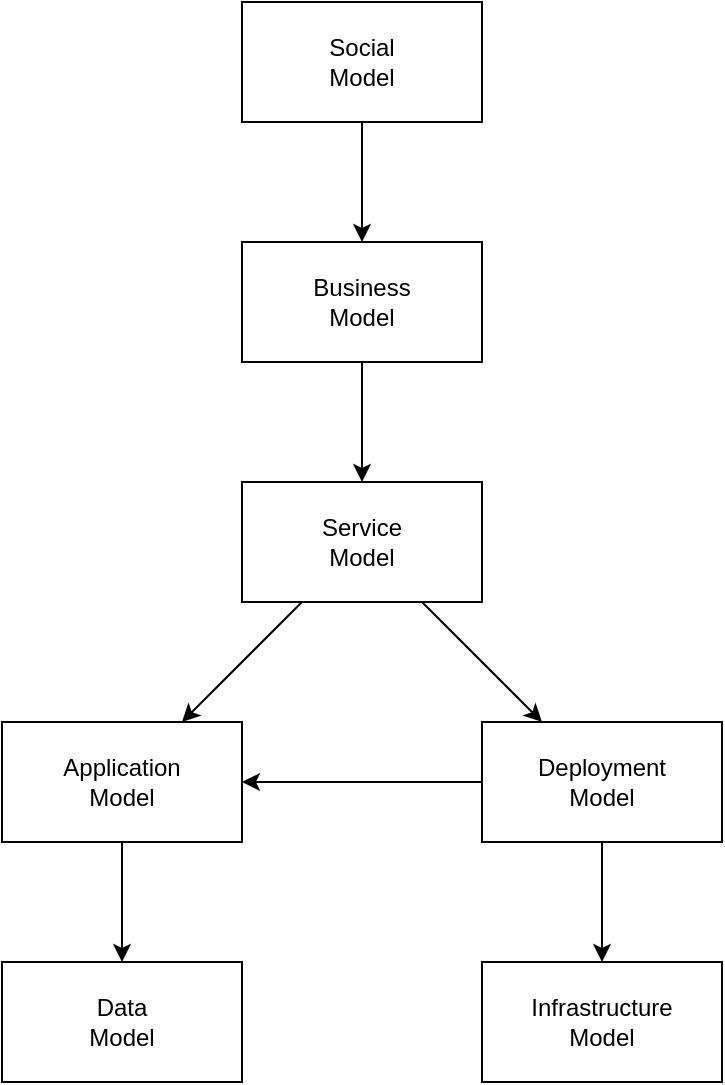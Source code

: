 <mxfile version="13.5.1" type="device"><diagram id="zzvrvkRi3x_Es7bwm0_X" name="Page-1"><mxGraphModel dx="1086" dy="966" grid="1" gridSize="10" guides="1" tooltips="1" connect="1" arrows="1" fold="1" page="1" pageScale="1" pageWidth="850" pageHeight="1100" math="0" shadow="0"><root><mxCell id="0"/><mxCell id="1" parent="0"/><mxCell id="VKtrrV3_D-Mq3I0VUIgu-1" style="rounded=0;orthogonalLoop=1;jettySize=auto;html=1;endArrow=classic;endFill=1;" edge="1" parent="1" source="VKtrrV3_D-Mq3I0VUIgu-2" target="VKtrrV3_D-Mq3I0VUIgu-5"><mxGeometry relative="1" as="geometry"/></mxCell><mxCell id="VKtrrV3_D-Mq3I0VUIgu-2" value="&lt;div&gt;Business&lt;/div&gt;&lt;div&gt;Model&lt;br&gt;&lt;/div&gt;" style="rounded=0;whiteSpace=wrap;html=1;" vertex="1" parent="1"><mxGeometry x="320" y="280" width="120" height="60" as="geometry"/></mxCell><mxCell id="VKtrrV3_D-Mq3I0VUIgu-3" style="rounded=0;orthogonalLoop=1;jettySize=auto;html=1;endArrow=classic;endFill=1;" edge="1" parent="1" source="VKtrrV3_D-Mq3I0VUIgu-5" target="VKtrrV3_D-Mq3I0VUIgu-7"><mxGeometry relative="1" as="geometry"/></mxCell><mxCell id="VKtrrV3_D-Mq3I0VUIgu-4" style="rounded=0;orthogonalLoop=1;jettySize=auto;html=1;endArrow=classic;endFill=1;" edge="1" parent="1" source="VKtrrV3_D-Mq3I0VUIgu-5" target="VKtrrV3_D-Mq3I0VUIgu-10"><mxGeometry relative="1" as="geometry"/></mxCell><mxCell id="VKtrrV3_D-Mq3I0VUIgu-5" value="&lt;div&gt;Service&lt;/div&gt;&lt;div&gt;Model&lt;br&gt;&lt;/div&gt;" style="rounded=0;whiteSpace=wrap;html=1;" vertex="1" parent="1"><mxGeometry x="320" y="400" width="120" height="60" as="geometry"/></mxCell><mxCell id="VKtrrV3_D-Mq3I0VUIgu-6" style="rounded=0;orthogonalLoop=1;jettySize=auto;html=1;endArrow=classic;endFill=1;" edge="1" parent="1" source="VKtrrV3_D-Mq3I0VUIgu-7" target="VKtrrV3_D-Mq3I0VUIgu-11"><mxGeometry relative="1" as="geometry"/></mxCell><mxCell id="VKtrrV3_D-Mq3I0VUIgu-7" value="&lt;div&gt;Application&lt;/div&gt;&lt;div&gt;Model&lt;br&gt;&lt;/div&gt;" style="rounded=0;whiteSpace=wrap;html=1;" vertex="1" parent="1"><mxGeometry x="200" y="520" width="120" height="60" as="geometry"/></mxCell><mxCell id="VKtrrV3_D-Mq3I0VUIgu-8" style="rounded=0;orthogonalLoop=1;jettySize=auto;html=1;endArrow=classic;endFill=1;" edge="1" parent="1" source="VKtrrV3_D-Mq3I0VUIgu-10" target="VKtrrV3_D-Mq3I0VUIgu-12"><mxGeometry relative="1" as="geometry"/></mxCell><mxCell id="VKtrrV3_D-Mq3I0VUIgu-9" style="rounded=0;orthogonalLoop=1;jettySize=auto;html=1;endArrow=classic;endFill=1;" edge="1" parent="1" source="VKtrrV3_D-Mq3I0VUIgu-10" target="VKtrrV3_D-Mq3I0VUIgu-7"><mxGeometry relative="1" as="geometry"/></mxCell><mxCell id="VKtrrV3_D-Mq3I0VUIgu-10" value="&lt;div&gt;Deployment&lt;/div&gt;&lt;div&gt;Model&lt;br&gt;&lt;/div&gt;" style="rounded=0;whiteSpace=wrap;html=1;" vertex="1" parent="1"><mxGeometry x="440" y="520" width="120" height="60" as="geometry"/></mxCell><mxCell id="VKtrrV3_D-Mq3I0VUIgu-11" value="&lt;div&gt;Data&lt;/div&gt;&lt;div&gt;Model&lt;br&gt;&lt;/div&gt;" style="rounded=0;whiteSpace=wrap;html=1;" vertex="1" parent="1"><mxGeometry x="200" y="640" width="120" height="60" as="geometry"/></mxCell><mxCell id="VKtrrV3_D-Mq3I0VUIgu-12" value="&lt;div&gt;Infrastructure&lt;/div&gt;&lt;div&gt;Model&lt;br&gt;&lt;/div&gt;" style="rounded=0;whiteSpace=wrap;html=1;" vertex="1" parent="1"><mxGeometry x="440" y="640" width="120" height="60" as="geometry"/></mxCell><mxCell id="VKtrrV3_D-Mq3I0VUIgu-13" value="" style="edgeStyle=none;rounded=0;orthogonalLoop=1;jettySize=auto;html=1;endArrow=classic;endFill=1;" edge="1" parent="1" source="VKtrrV3_D-Mq3I0VUIgu-14" target="VKtrrV3_D-Mq3I0VUIgu-2"><mxGeometry relative="1" as="geometry"/></mxCell><mxCell id="VKtrrV3_D-Mq3I0VUIgu-14" value="&lt;div&gt;Social&lt;/div&gt;&lt;div&gt;Model&lt;br&gt;&lt;/div&gt;" style="rounded=0;whiteSpace=wrap;html=1;" vertex="1" parent="1"><mxGeometry x="320" y="160" width="120" height="60" as="geometry"/></mxCell></root></mxGraphModel></diagram></mxfile>
